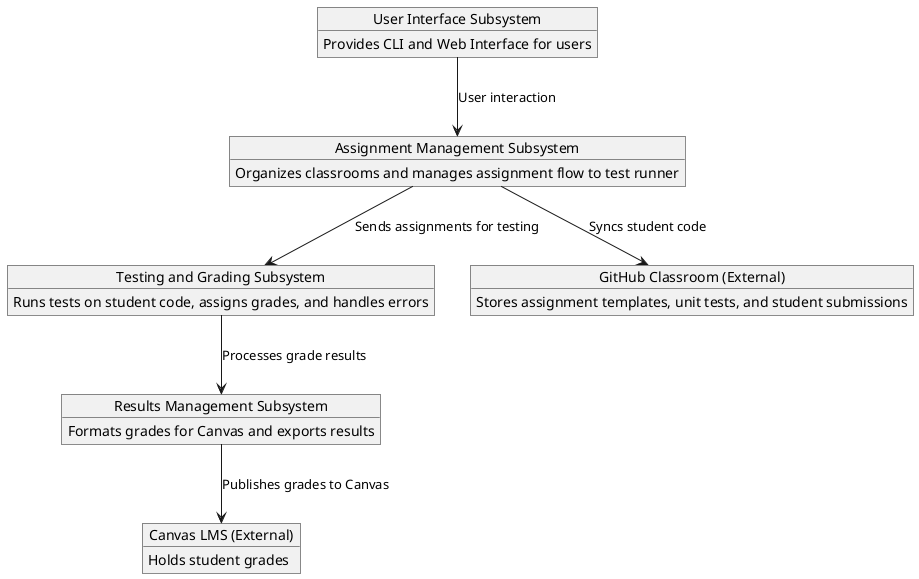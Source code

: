 @startuml
object "User Interface Subsystem" as UI {
Provides CLI and Web Interface for users
}

object "Assignment Management Subsystem" as AMS {
Organizes classrooms and manages assignment flow to test runner
}

object "Testing and Grading Subsystem" as TGS {
Runs tests on student code, assigns grades, and handles errors
}

object "GitHub Classroom (External)" as GH {
Stores assignment templates, unit tests, and student submissions
}

object "Results Management Subsystem" as RMS {
Formats grades for Canvas and exports results
}

object "Canvas LMS (External)" as LMS {
    Holds student grades
}

UI --> AMS : "User interaction"
AMS --> GH : "Syncs student code"
AMS --> TGS : "Sends assignments for testing"
TGS --> RMS : "Processes grade results"
RMS --> LMS : "Publishes grades to Canvas"

@enduml
